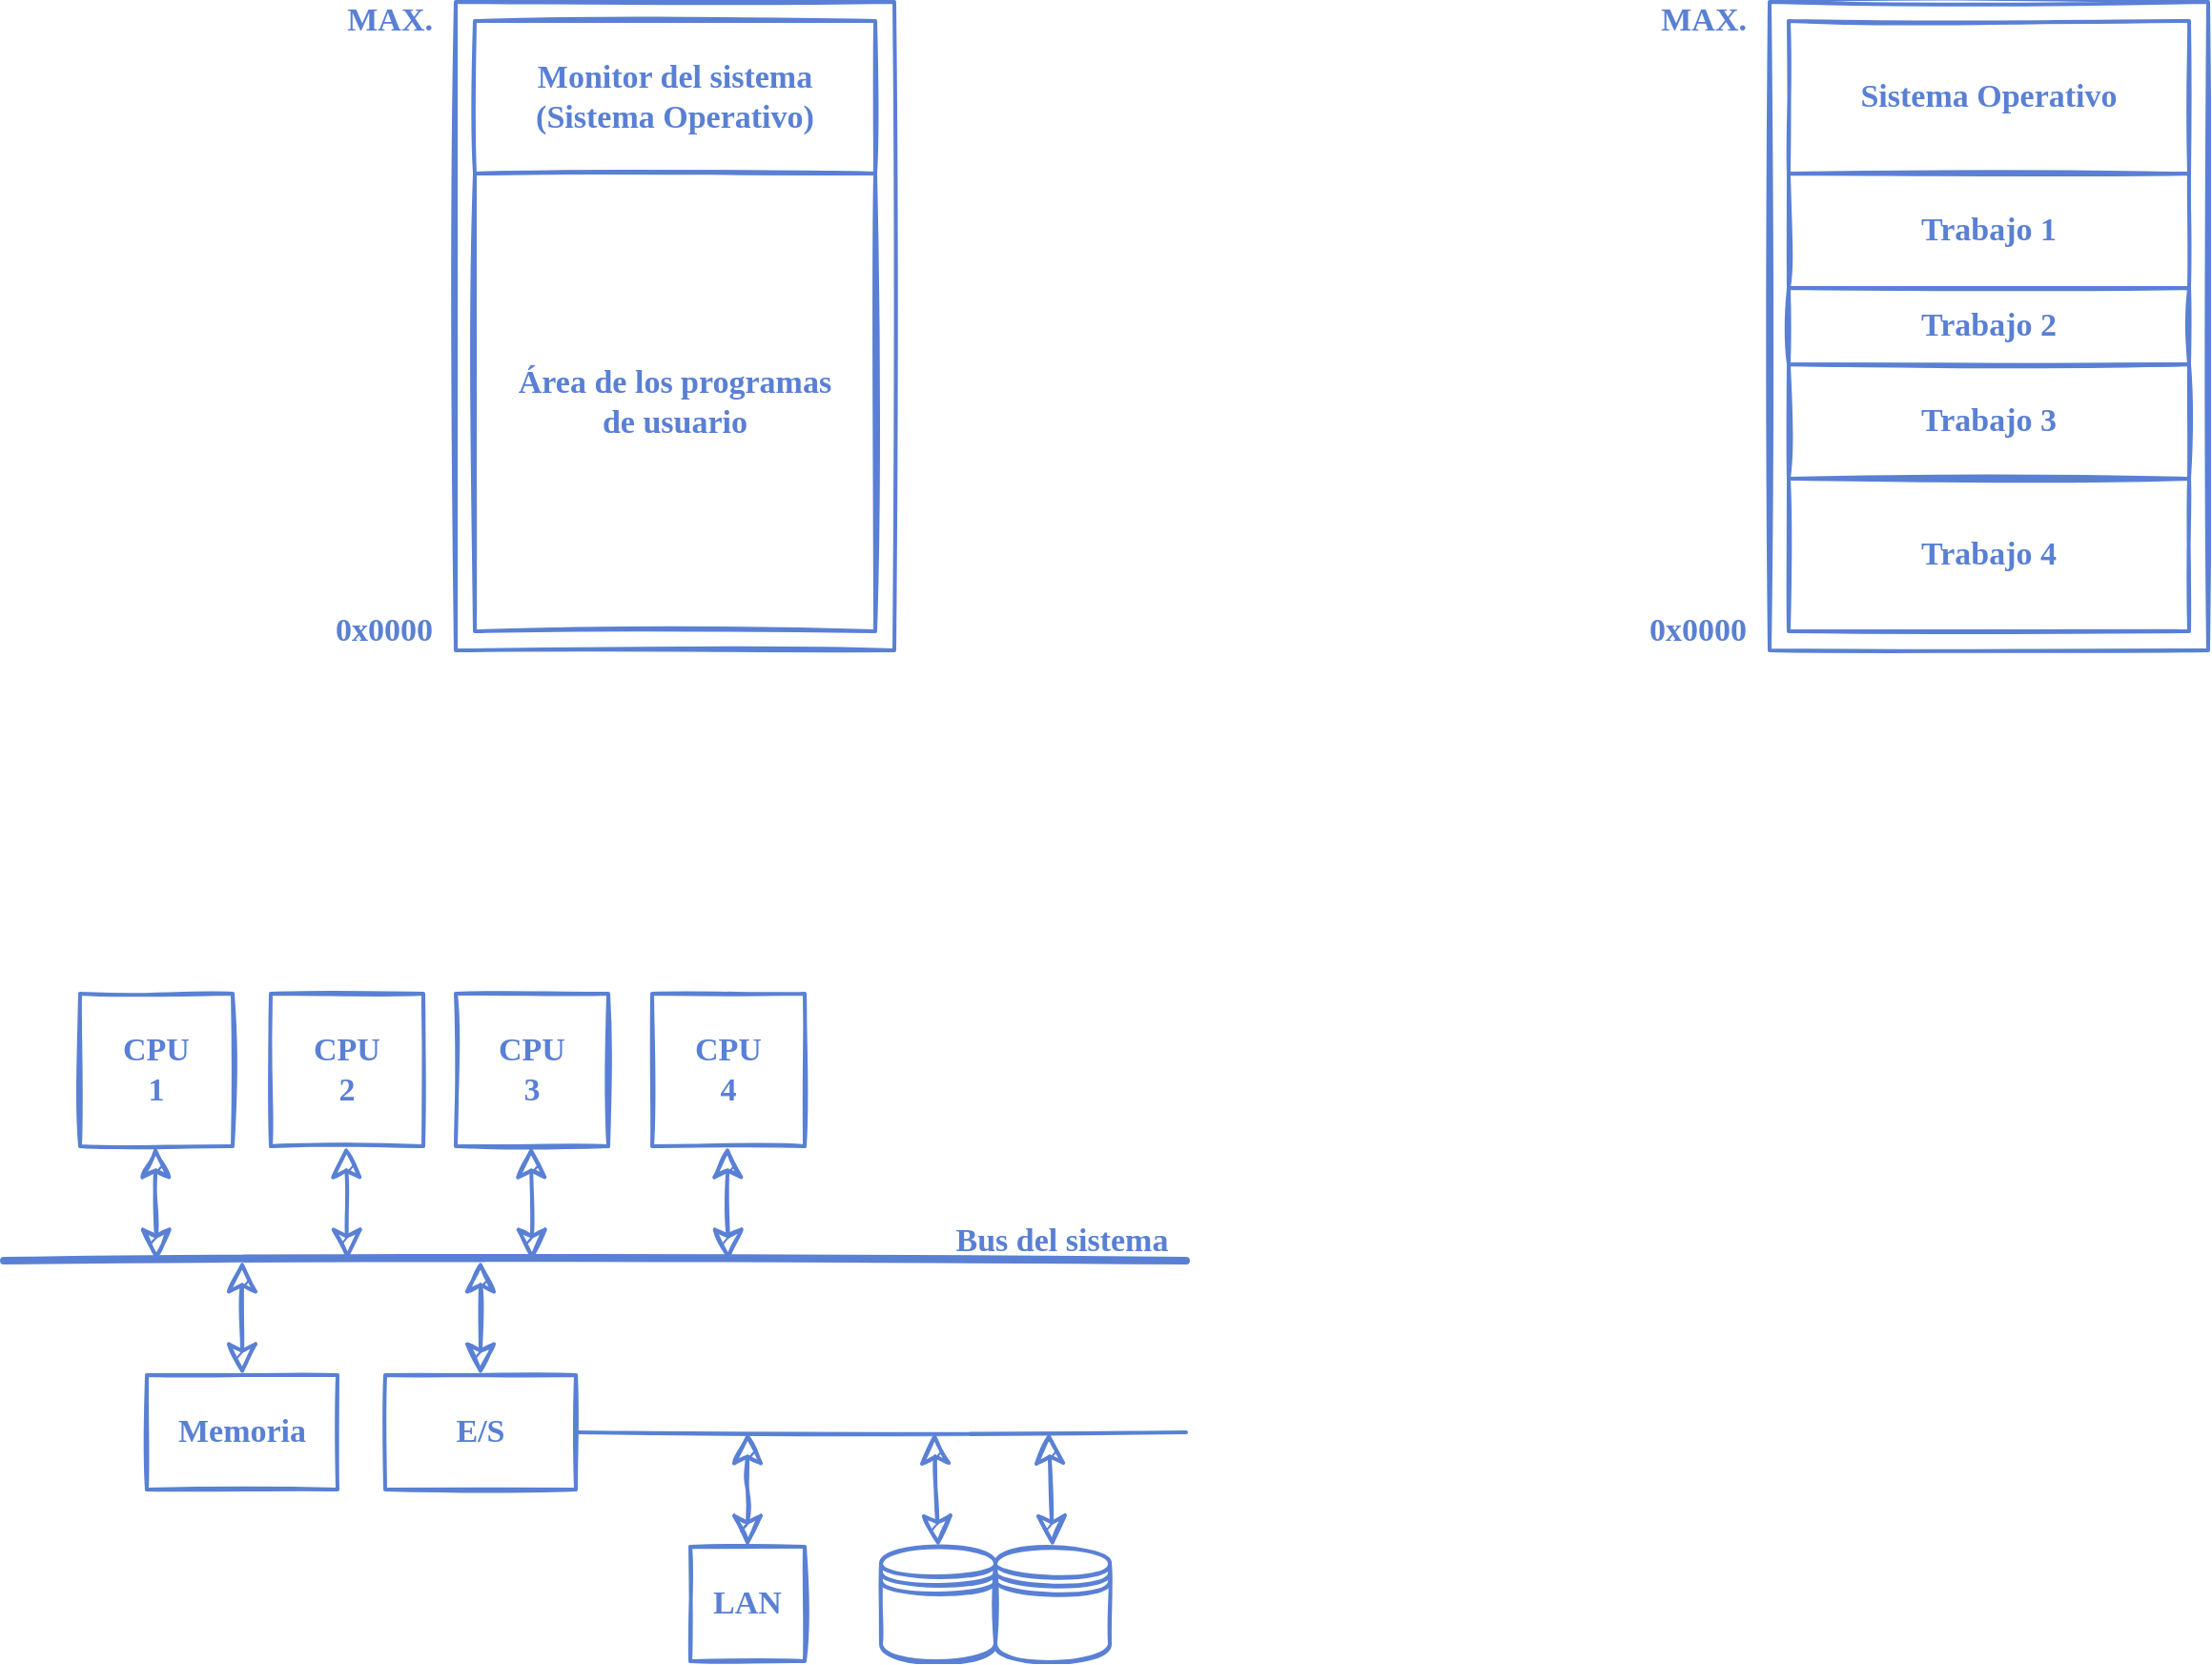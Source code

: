 <mxfile version="13.8.0" type="google"><diagram id="akEowiJKr_ScigKzrRVM" name="Page-1"><mxGraphModel dx="1422" dy="702" grid="1" gridSize="10" guides="1" tooltips="1" connect="1" arrows="1" fold="1" page="1" pageScale="1" pageWidth="689" pageHeight="517" math="0" shadow="0"><root><mxCell id="0"/><mxCell id="1" parent="0"/><mxCell id="x2d5_n1oX765ovMaB82s-8" value="" style="rounded=0;whiteSpace=wrap;html=1;shadow=0;sketch=1;strokeColor=#5980D4;strokeWidth=2;fillColor=none;fontFamily=Ink Free;fontSize=17;fontColor=#5980d4;spacing=20;" parent="1" vertex="1"><mxGeometry x="267" y="40" width="230" height="340" as="geometry"/></mxCell><mxCell id="x2d5_n1oX765ovMaB82s-9" value="" style="rounded=0;whiteSpace=wrap;html=1;shadow=0;sketch=1;strokeColor=#5980D4;strokeWidth=2;fillColor=none;fontFamily=Ink Free;fontSize=17;fontColor=#5980d4;spacing=20;" parent="1" vertex="1"><mxGeometry x="956" y="40" width="230" height="340" as="geometry"/></mxCell><mxCell id="x2d5_n1oX765ovMaB82s-4" value="&lt;b&gt;Monitor del sistema&lt;br&gt;(Sistema Operativo)&lt;/b&gt;" style="rounded=0;whiteSpace=wrap;html=1;shadow=0;sketch=1;strokeColor=#5980D4;strokeWidth=2;fillColor=none;fontFamily=Ink Free;fontSize=17;fontColor=#5980d4;spacing=20;fontSource=https%3A%2F%2Full-esit-sistemas-operativos.github.io%2Fssoo-apuntes%2Ffonts%2FInkFree.woff;" parent="1" vertex="1"><mxGeometry x="277" y="50" width="210" height="80" as="geometry"/></mxCell><mxCell id="x2d5_n1oX765ovMaB82s-5" value="&lt;b&gt;Área de los programas de usuario&lt;/b&gt;" style="rounded=0;whiteSpace=wrap;html=1;shadow=0;sketch=1;strokeColor=#5980D4;strokeWidth=2;fillColor=none;fontFamily=Ink Free;fontSize=17;fontColor=#5980d4;spacing=20;" parent="1" vertex="1"><mxGeometry x="277" y="130" width="210" height="240" as="geometry"/></mxCell><mxCell id="x2d5_n1oX765ovMaB82s-6" value="&lt;b&gt;Sistema Operativo&lt;/b&gt;" style="rounded=0;whiteSpace=wrap;html=1;shadow=0;sketch=1;strokeColor=#5980D4;strokeWidth=2;fillColor=none;fontFamily=Ink Free;fontSize=17;fontColor=#5980d4;spacing=20;" parent="1" vertex="1"><mxGeometry x="966" y="50" width="210" height="80" as="geometry"/></mxCell><mxCell id="x2d5_n1oX765ovMaB82s-7" value="&lt;b&gt;Trabajo 1&lt;/b&gt;" style="rounded=0;whiteSpace=wrap;html=1;shadow=0;sketch=1;strokeColor=#5980D4;strokeWidth=2;fillColor=none;fontFamily=Ink Free;fontSize=17;fontColor=#5980d4;spacing=20;" parent="1" vertex="1"><mxGeometry x="966" y="130" width="210" height="60" as="geometry"/></mxCell><mxCell id="x2d5_n1oX765ovMaB82s-10" value="&lt;b&gt;Trabajo 2&lt;br&gt;&lt;/b&gt;" style="rounded=0;whiteSpace=wrap;html=1;shadow=0;sketch=1;strokeColor=#5980D4;strokeWidth=2;fillColor=none;fontFamily=Ink Free;fontSize=17;fontColor=#5980d4;spacing=20;" parent="1" vertex="1"><mxGeometry x="966" y="190" width="210" height="40" as="geometry"/></mxCell><mxCell id="x2d5_n1oX765ovMaB82s-11" value="&lt;b&gt;Trabajo 3&lt;br&gt;&lt;/b&gt;" style="rounded=0;whiteSpace=wrap;html=1;shadow=0;sketch=1;strokeColor=#5980D4;strokeWidth=2;fillColor=none;fontFamily=Ink Free;fontSize=17;fontColor=#5980d4;spacing=20;" parent="1" vertex="1"><mxGeometry x="966" y="230" width="210" height="60" as="geometry"/></mxCell><mxCell id="x2d5_n1oX765ovMaB82s-12" value="&lt;b&gt;Trabajo 4&lt;br&gt;&lt;/b&gt;" style="rounded=0;whiteSpace=wrap;html=1;shadow=0;sketch=1;strokeColor=#5980D4;strokeWidth=2;fillColor=none;fontFamily=Ink Free;fontSize=17;fontColor=#5980d4;spacing=20;" parent="1" vertex="1"><mxGeometry x="966" y="290" width="210" height="80" as="geometry"/></mxCell><mxCell id="x2d5_n1oX765ovMaB82s-13" value="CPU 1" style="whiteSpace=wrap;html=1;aspect=fixed;rounded=0;shadow=0;sketch=1;strokeColor=#5980D4;strokeWidth=2;fillColor=none;fontFamily=Ink Free;fontSize=17;fontColor=#5980d4;spacing=20;fontStyle=1" parent="1" vertex="1"><mxGeometry x="70" y="560" width="80" height="80" as="geometry"/></mxCell><mxCell id="x2d5_n1oX765ovMaB82s-14" value="CPU 2" style="whiteSpace=wrap;html=1;aspect=fixed;rounded=0;shadow=0;sketch=1;strokeColor=#5980D4;strokeWidth=2;fillColor=none;fontFamily=Ink Free;fontSize=17;fontColor=#5980d4;spacing=20;fontStyle=1" parent="1" vertex="1"><mxGeometry x="170" y="560" width="80" height="80" as="geometry"/></mxCell><mxCell id="x2d5_n1oX765ovMaB82s-15" value="CPU 3" style="whiteSpace=wrap;html=1;aspect=fixed;rounded=0;shadow=0;sketch=1;strokeColor=#5980D4;strokeWidth=2;fillColor=none;fontFamily=Ink Free;fontSize=17;fontColor=#5980d4;spacing=20;fontStyle=1" parent="1" vertex="1"><mxGeometry x="267" y="560" width="80" height="80" as="geometry"/></mxCell><mxCell id="x2d5_n1oX765ovMaB82s-16" value="CPU 4" style="whiteSpace=wrap;html=1;aspect=fixed;rounded=0;shadow=0;sketch=1;strokeColor=#5980D4;strokeWidth=2;fillColor=none;fontFamily=Ink Free;fontSize=17;fontColor=#5980d4;spacing=20;fontStyle=1" parent="1" vertex="1"><mxGeometry x="370" y="560" width="80" height="80" as="geometry"/></mxCell><mxCell id="x2d5_n1oX765ovMaB82s-17" value="Memoria" style="rounded=0;whiteSpace=wrap;html=1;shadow=0;sketch=1;strokeColor=#5980D4;strokeWidth=2;fillColor=none;fontFamily=Ink Free;fontSize=17;fontColor=#5980d4;spacing=20;fontStyle=1" parent="1" vertex="1"><mxGeometry x="105" y="760" width="100" height="60" as="geometry"/></mxCell><mxCell id="x2d5_n1oX765ovMaB82s-18" value="E/S" style="rounded=0;whiteSpace=wrap;html=1;shadow=0;sketch=1;strokeColor=#5980D4;strokeWidth=2;fillColor=none;fontFamily=Ink Free;fontSize=17;fontColor=#5980d4;spacing=20;fontStyle=1" parent="1" vertex="1"><mxGeometry x="230" y="760" width="100" height="60" as="geometry"/></mxCell><mxCell id="x2d5_n1oX765ovMaB82s-19" value="" style="endArrow=none;html=1;fontFamily=Ink Free;fontSize=17;fontColor=#5980d4;strokeWidth=4;rounded=0;shadow=0;strokeColor=#5980D4;spacing=20;sketch=1;" parent="1" edge="1"><mxGeometry width="50" height="50" relative="1" as="geometry"><mxPoint x="30" y="700" as="sourcePoint"/><mxPoint x="650" y="700" as="targetPoint"/><Array as="points"/></mxGeometry></mxCell><mxCell id="x2d5_n1oX765ovMaB82s-23" value="Bus del sistema" style="text;html=1;strokeColor=none;fillColor=none;align=center;verticalAlign=middle;whiteSpace=wrap;rounded=0;shadow=0;sketch=1;fontFamily=Ink Free;fontSize=17;fontColor=#5980d4;fontStyle=1" parent="1" vertex="1"><mxGeometry x="520" y="680" width="130" height="20" as="geometry"/></mxCell><mxCell id="x2d5_n1oX765ovMaB82s-24" value="LAN" style="whiteSpace=wrap;html=1;aspect=fixed;rounded=0;shadow=0;sketch=1;strokeColor=#5980D4;strokeWidth=2;fillColor=none;fontFamily=Ink Free;fontSize=17;fontColor=#5980d4;spacing=20;fontStyle=1" parent="1" vertex="1"><mxGeometry x="390" y="850" width="60" height="60" as="geometry"/></mxCell><mxCell id="x2d5_n1oX765ovMaB82s-25" value="" style="endArrow=none;html=1;strokeWidth=2;fontFamily=Ink Free;fontSize=17;fontColor=#5980d4;spacing=20;rounded=0;shadow=0;strokeColor=#5980D4;sketch=1;exitX=1;exitY=0.5;exitDx=0;exitDy=0;" parent="1" source="x2d5_n1oX765ovMaB82s-18" edge="1"><mxGeometry width="50" height="50" relative="1" as="geometry"><mxPoint x="345" y="780" as="sourcePoint"/><mxPoint x="650" y="790" as="targetPoint"/></mxGeometry></mxCell><mxCell id="x2d5_n1oX765ovMaB82s-28" value="" style="shape=datastore;whiteSpace=wrap;html=1;rounded=0;shadow=0;sketch=1;strokeColor=#5980D4;strokeWidth=2;fontFamily=Ink Free;fontSize=17;fontColor=#5980d4;fillStyle=auto;fillColor=none;" parent="1" vertex="1"><mxGeometry x="550" y="850" width="60" height="60" as="geometry"/></mxCell><mxCell id="x2d5_n1oX765ovMaB82s-29" value="" style="shape=datastore;whiteSpace=wrap;html=1;rounded=0;shadow=0;sketch=1;strokeColor=#5980D4;strokeWidth=2;fillColor=none;fontFamily=Ink Free;fontSize=17;fontColor=#5980d4;" parent="1" vertex="1"><mxGeometry x="490" y="850" width="60" height="60" as="geometry"/></mxCell><mxCell id="x2d5_n1oX765ovMaB82s-33" value="" style="endArrow=classic;html=1;strokeWidth=2;fontFamily=Ink Free;fontSize=17;fontColor=#5980d4;strokeColor=#5980D4;sketch=1;endSize=12;rounded=0;endFill=1;startSize=12;startArrow=classic;startFill=1;exitX=0.5;exitY=0;exitDx=0;exitDy=0;" parent="1" source="x2d5_n1oX765ovMaB82s-17" edge="1"><mxGeometry width="50" height="50" relative="1" as="geometry"><mxPoint x="155" y="750" as="sourcePoint"/><mxPoint x="155" y="700" as="targetPoint"/></mxGeometry></mxCell><mxCell id="x2d5_n1oX765ovMaB82s-40" value="" style="endArrow=classic;html=1;strokeWidth=2;fontFamily=Ink Free;fontSize=17;fontColor=#5980d4;strokeColor=#5980D4;sketch=1;endSize=12;rounded=0;endFill=1;startSize=12;startArrow=classic;startFill=1;exitX=0.5;exitY=0;exitDx=0;exitDy=0;" parent="1" source="x2d5_n1oX765ovMaB82s-18" edge="1"><mxGeometry width="50" height="50" relative="1" as="geometry"><mxPoint x="284.5" y="750" as="sourcePoint"/><mxPoint x="280" y="700" as="targetPoint"/></mxGeometry></mxCell><mxCell id="x2d5_n1oX765ovMaB82s-42" value="" style="endArrow=classic;html=1;strokeWidth=2;fontFamily=Ink Free;fontSize=17;fontColor=#5980d4;strokeColor=#5980D4;sketch=1;endSize=12;rounded=0;endFill=1;startSize=12;startArrow=classic;startFill=1;" parent="1" edge="1"><mxGeometry width="50" height="50" relative="1" as="geometry"><mxPoint x="420" y="850" as="sourcePoint"/><mxPoint x="420" y="790" as="targetPoint"/><Array as="points"><mxPoint x="420" y="820"/></Array></mxGeometry></mxCell><mxCell id="x2d5_n1oX765ovMaB82s-43" value="" style="endArrow=classic;html=1;strokeWidth=2;fontFamily=Ink Free;fontSize=17;fontColor=#5980d4;strokeColor=#5980D4;sketch=1;endSize=12;rounded=0;endFill=1;startSize=12;exitX=0.5;exitY=0;exitDx=0;exitDy=0;startArrow=classic;startFill=1;" parent="1" source="x2d5_n1oX765ovMaB82s-29" edge="1"><mxGeometry width="50" height="50" relative="1" as="geometry"><mxPoint x="518" y="830" as="sourcePoint"/><mxPoint x="518" y="790" as="targetPoint"/></mxGeometry></mxCell><mxCell id="x2d5_n1oX765ovMaB82s-44" value="" style="endArrow=classic;html=1;strokeWidth=2;fontFamily=Ink Free;fontSize=17;fontColor=#5980d4;strokeColor=#5980D4;sketch=1;endSize=12;rounded=0;endFill=1;startSize=12;exitX=0.5;exitY=0;exitDx=0;exitDy=0;startArrow=classic;startFill=1;" parent="1" source="x2d5_n1oX765ovMaB82s-28" edge="1"><mxGeometry width="50" height="50" relative="1" as="geometry"><mxPoint x="578" y="835" as="sourcePoint"/><mxPoint x="578" y="790" as="targetPoint"/></mxGeometry></mxCell><mxCell id="x2d5_n1oX765ovMaB82s-45" value="" style="endArrow=classic;html=1;strokeWidth=2;fontFamily=Ink Free;fontSize=17;fontColor=#5980d4;strokeColor=#5980D4;sketch=1;endSize=12;rounded=0;endFill=1;startSize=12;startArrow=classic;startFill=1;" parent="1" edge="1"><mxGeometry width="50" height="50" relative="1" as="geometry"><mxPoint x="109.5" y="640" as="sourcePoint"/><mxPoint x="110" y="700" as="targetPoint"/></mxGeometry></mxCell><mxCell id="x2d5_n1oX765ovMaB82s-46" value="" style="endArrow=classic;html=1;strokeWidth=2;fontFamily=Ink Free;fontSize=17;fontColor=#5980d4;strokeColor=#5980D4;sketch=1;endSize=12;rounded=0;endFill=1;startSize=12;startArrow=classic;startFill=1;" parent="1" edge="1"><mxGeometry width="50" height="50" relative="1" as="geometry"><mxPoint x="209.5" y="640" as="sourcePoint"/><mxPoint x="210" y="700" as="targetPoint"/></mxGeometry></mxCell><mxCell id="x2d5_n1oX765ovMaB82s-47" value="" style="endArrow=classic;html=1;strokeWidth=2;fontFamily=Ink Free;fontSize=17;fontColor=#5980d4;strokeColor=#5980D4;sketch=1;endSize=12;rounded=0;endFill=1;startSize=12;startArrow=classic;startFill=1;" parent="1" edge="1"><mxGeometry width="50" height="50" relative="1" as="geometry"><mxPoint x="306.5" y="640" as="sourcePoint"/><mxPoint x="307" y="700" as="targetPoint"/></mxGeometry></mxCell><mxCell id="x2d5_n1oX765ovMaB82s-48" value="" style="endArrow=classic;html=1;strokeWidth=2;fontFamily=Ink Free;fontSize=17;fontColor=#5980d4;strokeColor=#5980D4;sketch=1;endSize=12;rounded=0;endFill=1;startSize=12;startArrow=classic;startFill=1;" parent="1" edge="1"><mxGeometry width="50" height="50" relative="1" as="geometry"><mxPoint x="409.5" y="640" as="sourcePoint"/><mxPoint x="410" y="700" as="targetPoint"/></mxGeometry></mxCell><mxCell id="x2d5_n1oX765ovMaB82s-49" value="0x0000" style="text;html=1;strokeColor=none;fillColor=none;align=right;verticalAlign=middle;whiteSpace=wrap;rounded=0;shadow=0;sketch=1;fontFamily=Ink Free;fontSize=17;fontColor=#5980d4;fontStyle=1;spacingRight=10;" parent="1" vertex="1"><mxGeometry x="192" y="360" width="75" height="20" as="geometry"/></mxCell><mxCell id="x2d5_n1oX765ovMaB82s-50" value="MAX." style="text;html=1;strokeColor=none;fillColor=none;align=right;verticalAlign=middle;whiteSpace=wrap;rounded=0;shadow=0;sketch=1;fontFamily=Ink Free;fontSize=17;fontColor=#5980d4;fontStyle=1;spacingRight=10;" parent="1" vertex="1"><mxGeometry x="192" y="40" width="75" height="20" as="geometry"/></mxCell><mxCell id="x2d5_n1oX765ovMaB82s-51" value="0x0000" style="text;html=1;strokeColor=none;fillColor=none;align=right;verticalAlign=middle;whiteSpace=wrap;rounded=0;shadow=0;sketch=1;fontFamily=Ink Free;fontSize=17;fontColor=#5980d4;fontStyle=1;spacingRight=10;" parent="1" vertex="1"><mxGeometry x="881" y="360" width="75" height="20" as="geometry"/></mxCell><mxCell id="x2d5_n1oX765ovMaB82s-52" value="MAX." style="text;html=1;strokeColor=none;fillColor=none;align=right;verticalAlign=middle;whiteSpace=wrap;rounded=0;shadow=0;sketch=1;fontFamily=Ink Free;fontSize=17;fontColor=#5980d4;fontStyle=1;spacingRight=10;" parent="1" vertex="1"><mxGeometry x="881" y="40" width="75" height="20" as="geometry"/></mxCell></root></mxGraphModel></diagram></mxfile>